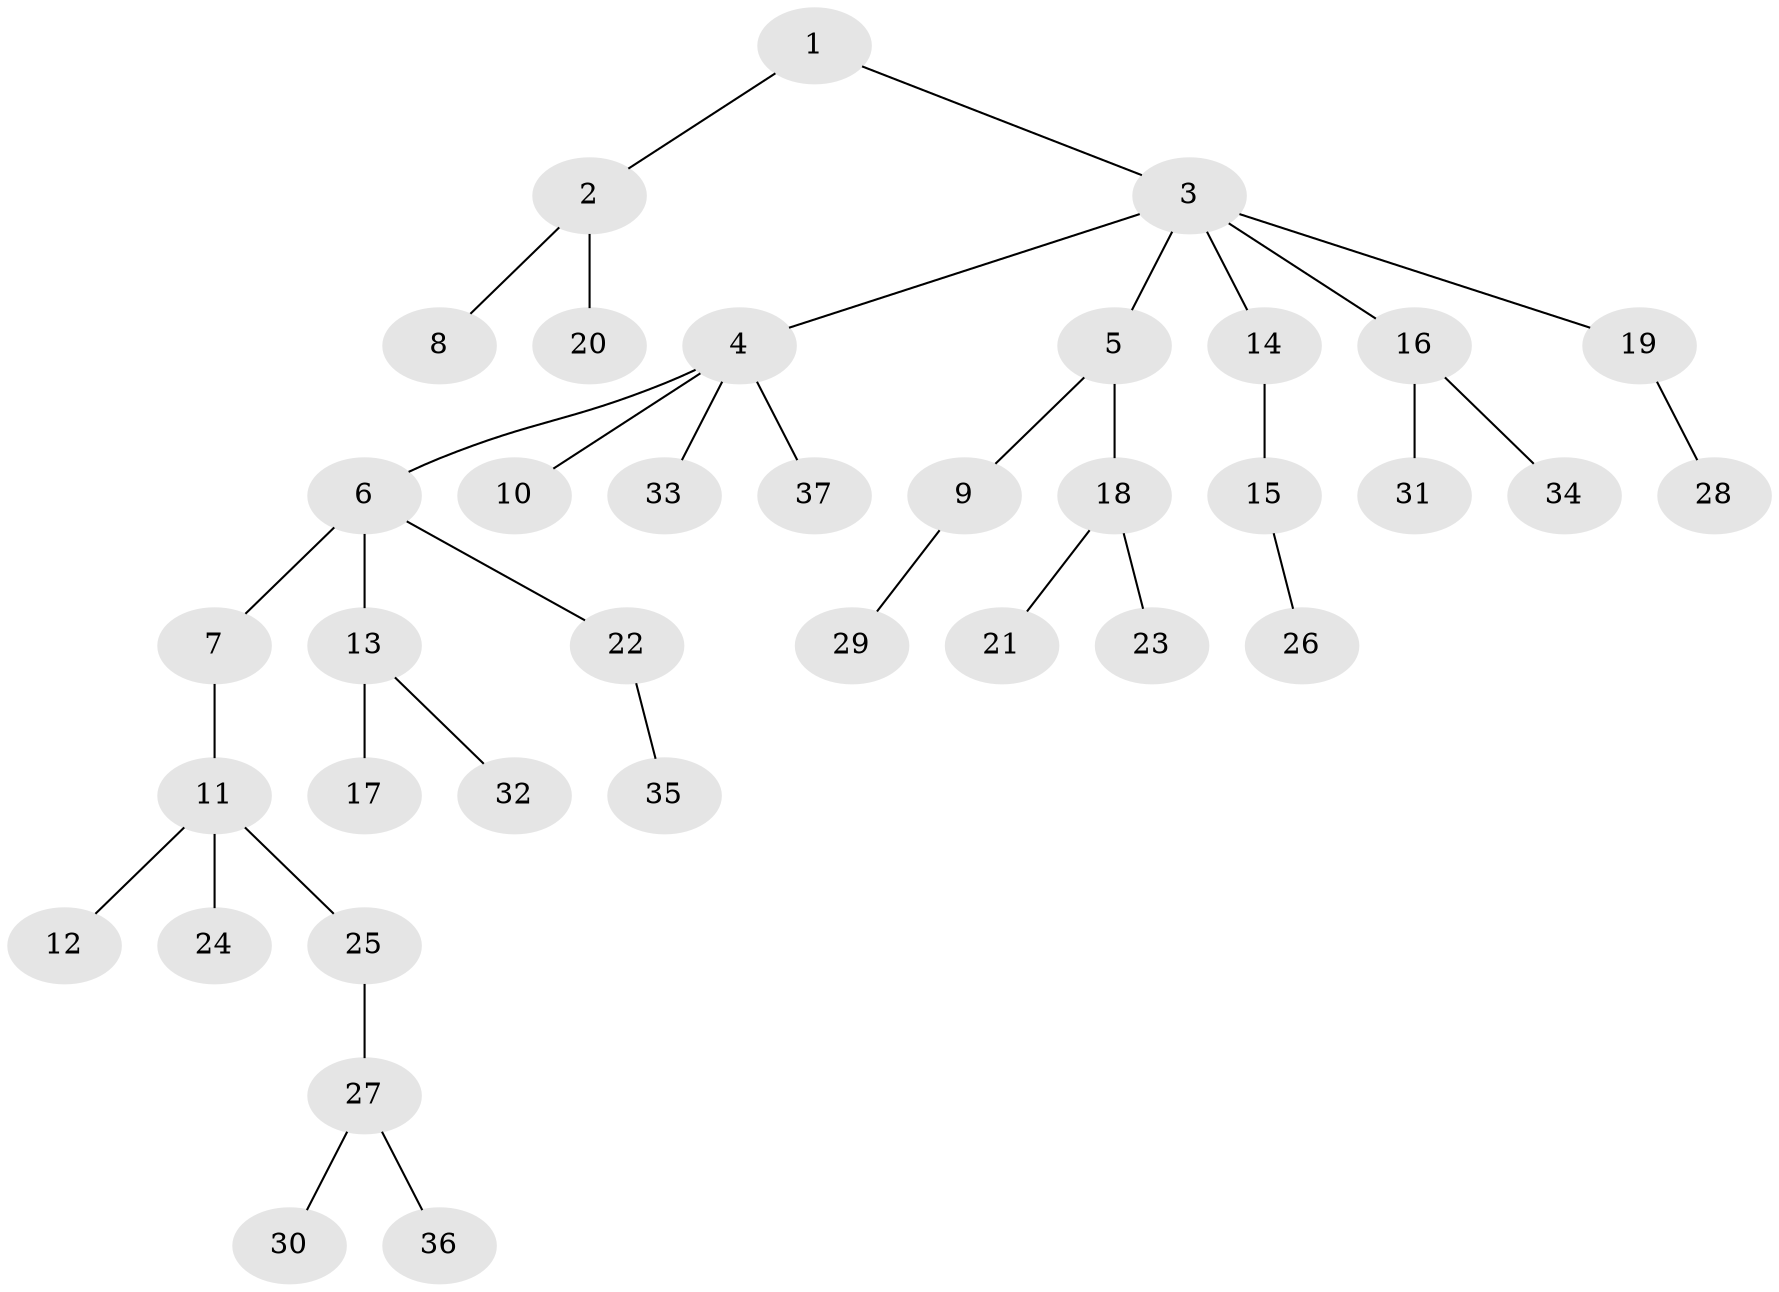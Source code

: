// original degree distribution, {3: 0.13725490196078433, 4: 0.09803921568627451, 7: 0.0196078431372549, 5: 0.0196078431372549, 1: 0.5294117647058824, 2: 0.19607843137254902}
// Generated by graph-tools (version 1.1) at 2025/51/03/04/25 22:51:49]
// undirected, 37 vertices, 36 edges
graph export_dot {
  node [color=gray90,style=filled];
  1;
  2;
  3;
  4;
  5;
  6;
  7;
  8;
  9;
  10;
  11;
  12;
  13;
  14;
  15;
  16;
  17;
  18;
  19;
  20;
  21;
  22;
  23;
  24;
  25;
  26;
  27;
  28;
  29;
  30;
  31;
  32;
  33;
  34;
  35;
  36;
  37;
  1 -- 2 [weight=1.0];
  1 -- 3 [weight=1.0];
  2 -- 8 [weight=1.0];
  2 -- 20 [weight=1.0];
  3 -- 4 [weight=1.0];
  3 -- 5 [weight=1.0];
  3 -- 14 [weight=1.0];
  3 -- 16 [weight=1.0];
  3 -- 19 [weight=1.0];
  4 -- 6 [weight=1.0];
  4 -- 10 [weight=1.0];
  4 -- 33 [weight=1.0];
  4 -- 37 [weight=1.0];
  5 -- 9 [weight=1.0];
  5 -- 18 [weight=1.0];
  6 -- 7 [weight=1.0];
  6 -- 13 [weight=1.0];
  6 -- 22 [weight=1.0];
  7 -- 11 [weight=1.0];
  9 -- 29 [weight=1.0];
  11 -- 12 [weight=1.0];
  11 -- 24 [weight=1.0];
  11 -- 25 [weight=1.0];
  13 -- 17 [weight=1.0];
  13 -- 32 [weight=1.0];
  14 -- 15 [weight=1.0];
  15 -- 26 [weight=1.0];
  16 -- 31 [weight=1.0];
  16 -- 34 [weight=1.0];
  18 -- 21 [weight=1.0];
  18 -- 23 [weight=1.0];
  19 -- 28 [weight=1.0];
  22 -- 35 [weight=1.0];
  25 -- 27 [weight=1.0];
  27 -- 30 [weight=1.0];
  27 -- 36 [weight=1.0];
}
